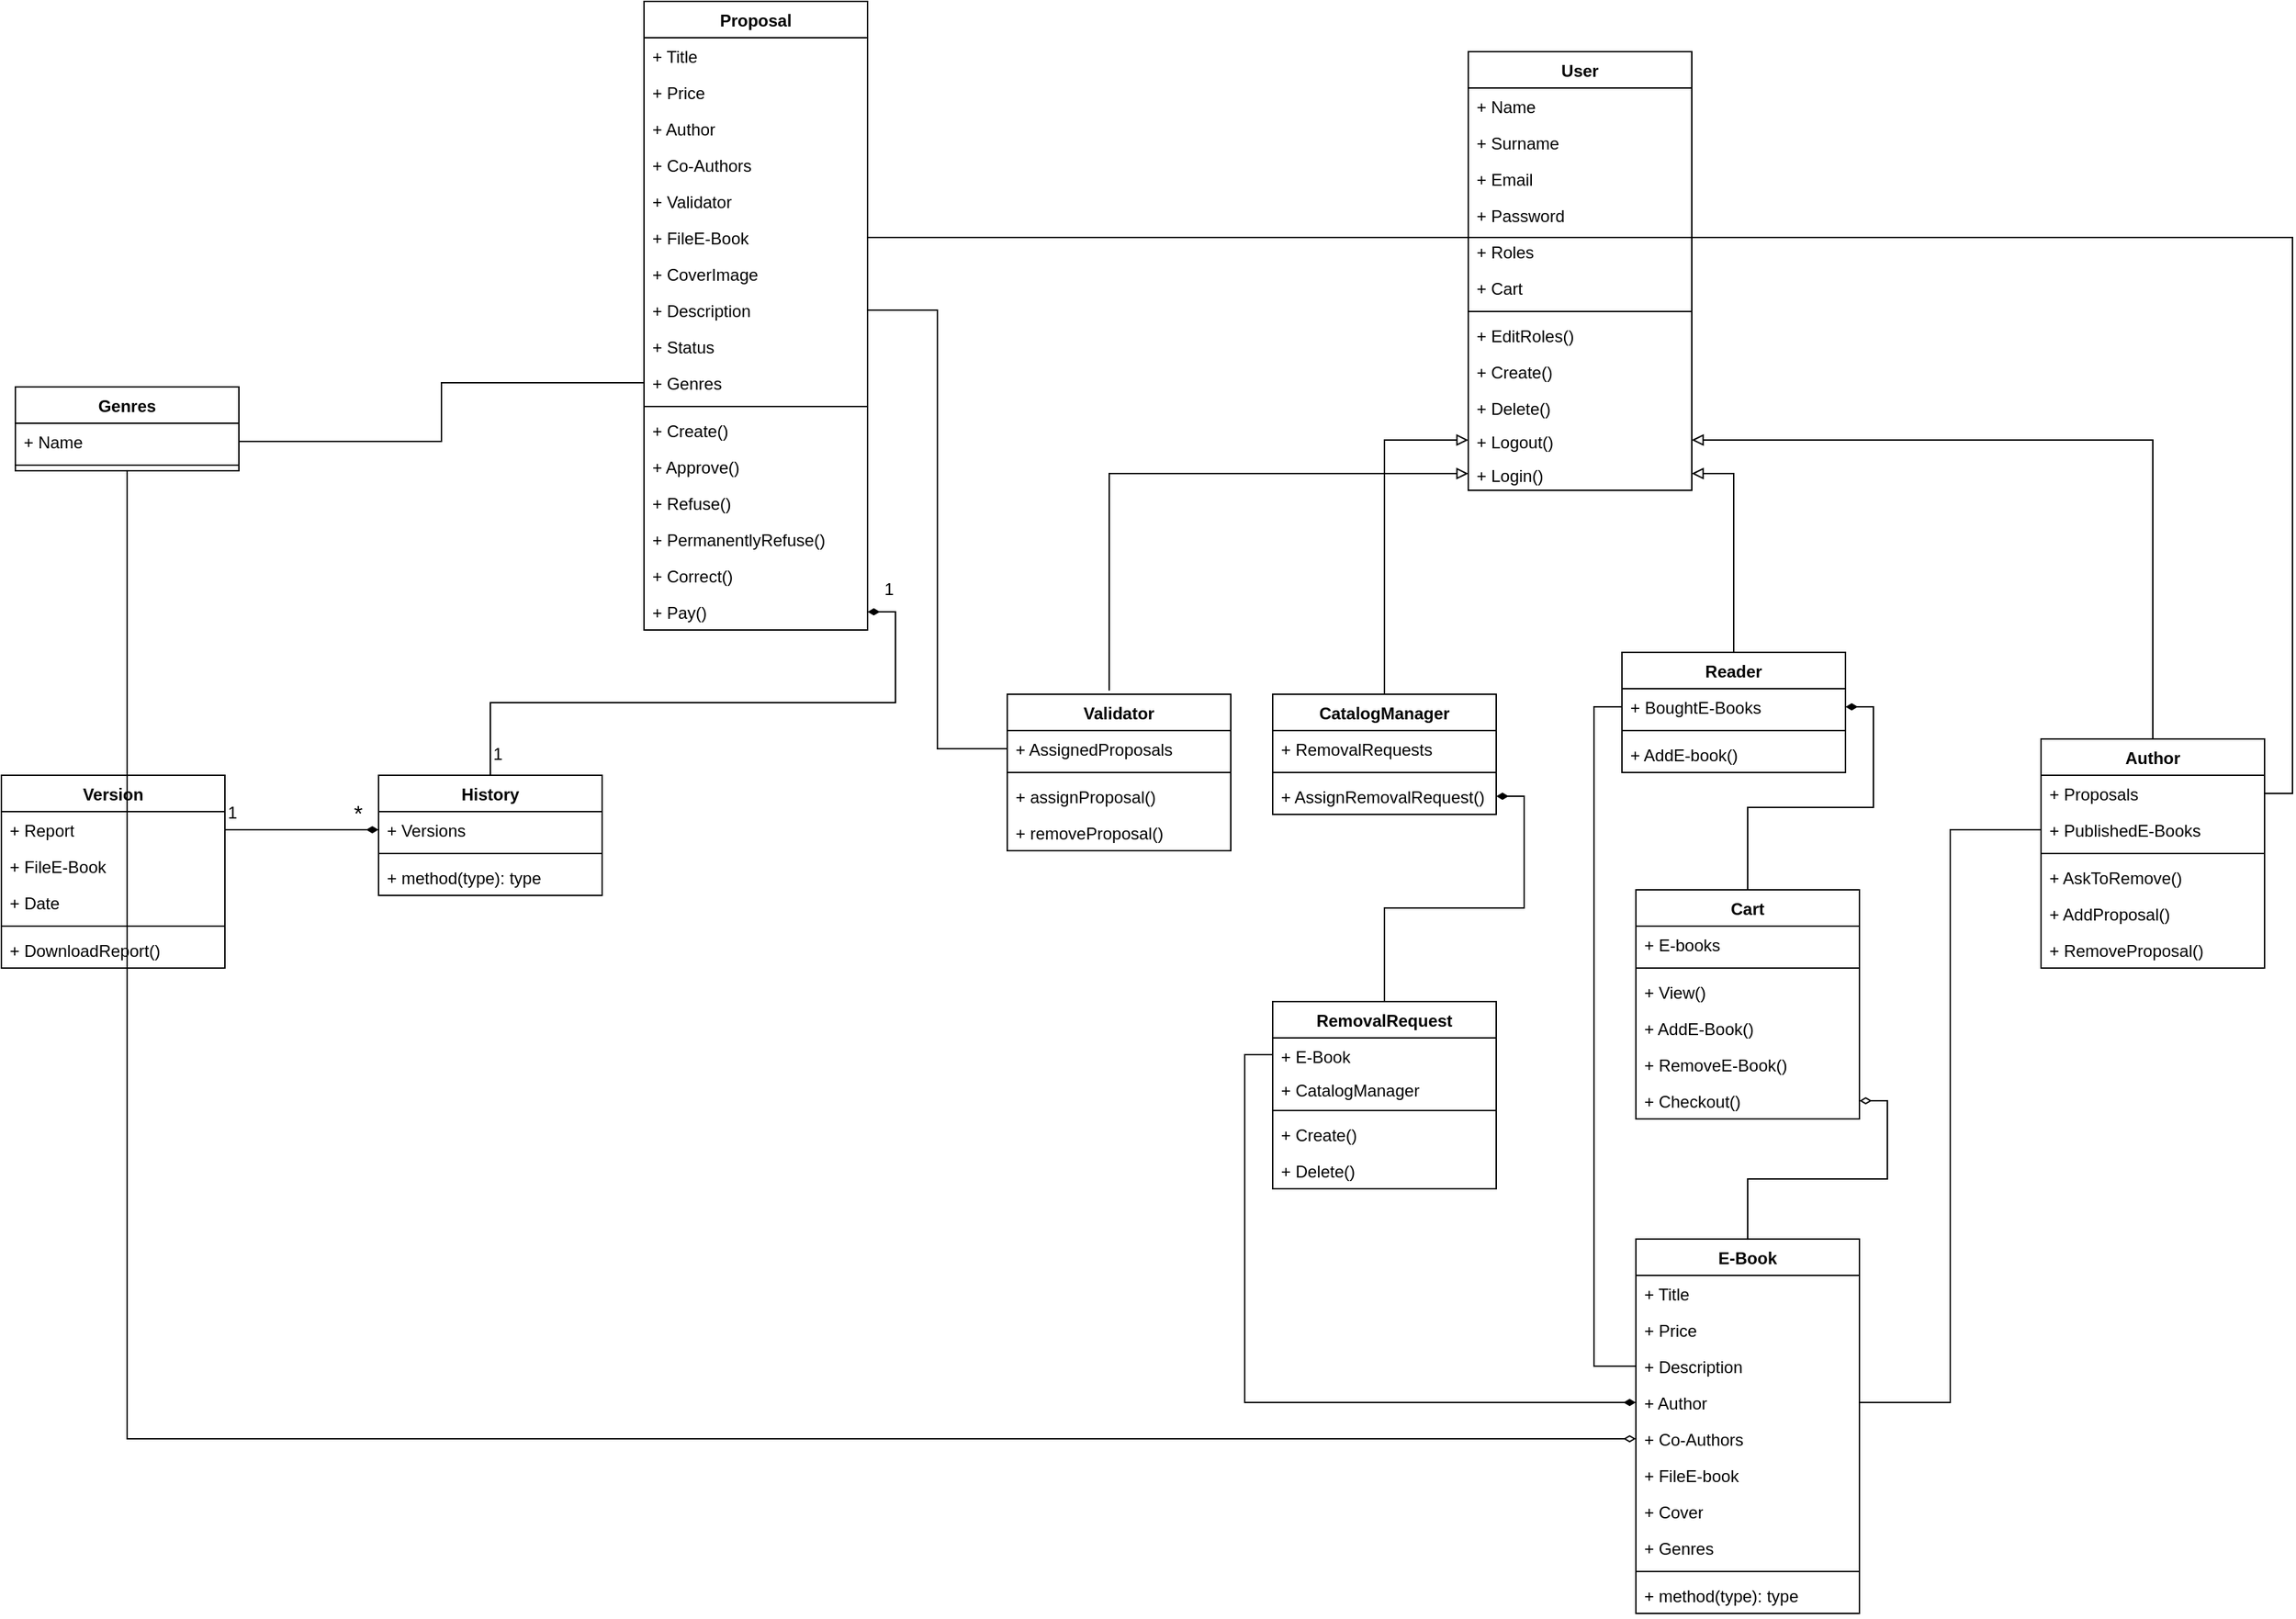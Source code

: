 <mxfile version="22.1.0" type="github">
  <diagram name="Pagina-1" id="tc0wwTlY4nhGHk7TkEr6">
    <mxGraphModel dx="952" dy="540" grid="1" gridSize="10" guides="1" tooltips="1" connect="1" arrows="1" fold="1" page="1" pageScale="1" pageWidth="1169" pageHeight="827" math="0" shadow="0">
      <root>
        <mxCell id="0" />
        <mxCell id="1" parent="0" />
        <mxCell id="xeY-eqtYK9E2rpDjrGqD-1" value="Proposal" style="swimlane;fontStyle=1;align=center;verticalAlign=top;childLayout=stackLayout;horizontal=1;startSize=26;horizontalStack=0;resizeParent=1;resizeParentMax=0;resizeLast=0;collapsible=1;marginBottom=0;whiteSpace=wrap;html=1;" parent="1" vertex="1">
          <mxGeometry x="500" y="44" width="160" height="450" as="geometry" />
        </mxCell>
        <mxCell id="xeY-eqtYK9E2rpDjrGqD-2" value="+ Title" style="text;strokeColor=none;fillColor=none;align=left;verticalAlign=top;spacingLeft=4;spacingRight=4;overflow=hidden;rotatable=0;points=[[0,0.5],[1,0.5]];portConstraint=eastwest;whiteSpace=wrap;html=1;" parent="xeY-eqtYK9E2rpDjrGqD-1" vertex="1">
          <mxGeometry y="26" width="160" height="26" as="geometry" />
        </mxCell>
        <mxCell id="xeY-eqtYK9E2rpDjrGqD-104" value="+ Price" style="text;strokeColor=none;fillColor=none;align=left;verticalAlign=top;spacingLeft=4;spacingRight=4;overflow=hidden;rotatable=0;points=[[0,0.5],[1,0.5]];portConstraint=eastwest;whiteSpace=wrap;html=1;" parent="xeY-eqtYK9E2rpDjrGqD-1" vertex="1">
          <mxGeometry y="52" width="160" height="26" as="geometry" />
        </mxCell>
        <mxCell id="xeY-eqtYK9E2rpDjrGqD-106" value="+ Author" style="text;strokeColor=none;fillColor=none;align=left;verticalAlign=top;spacingLeft=4;spacingRight=4;overflow=hidden;rotatable=0;points=[[0,0.5],[1,0.5]];portConstraint=eastwest;whiteSpace=wrap;html=1;" parent="xeY-eqtYK9E2rpDjrGqD-1" vertex="1">
          <mxGeometry y="78" width="160" height="26" as="geometry" />
        </mxCell>
        <mxCell id="xeY-eqtYK9E2rpDjrGqD-109" value="+ Co-Authors" style="text;strokeColor=none;fillColor=none;align=left;verticalAlign=top;spacingLeft=4;spacingRight=4;overflow=hidden;rotatable=0;points=[[0,0.5],[1,0.5]];portConstraint=eastwest;whiteSpace=wrap;html=1;" parent="xeY-eqtYK9E2rpDjrGqD-1" vertex="1">
          <mxGeometry y="104" width="160" height="26" as="geometry" />
        </mxCell>
        <mxCell id="xeY-eqtYK9E2rpDjrGqD-103" value="+ Validator" style="text;strokeColor=none;fillColor=none;align=left;verticalAlign=top;spacingLeft=4;spacingRight=4;overflow=hidden;rotatable=0;points=[[0,0.5],[1,0.5]];portConstraint=eastwest;whiteSpace=wrap;html=1;" parent="xeY-eqtYK9E2rpDjrGqD-1" vertex="1">
          <mxGeometry y="130" width="160" height="26" as="geometry" />
        </mxCell>
        <mxCell id="xeY-eqtYK9E2rpDjrGqD-108" value="+ FileE-Book" style="text;strokeColor=none;fillColor=none;align=left;verticalAlign=top;spacingLeft=4;spacingRight=4;overflow=hidden;rotatable=0;points=[[0,0.5],[1,0.5]];portConstraint=eastwest;whiteSpace=wrap;html=1;" parent="xeY-eqtYK9E2rpDjrGqD-1" vertex="1">
          <mxGeometry y="156" width="160" height="26" as="geometry" />
        </mxCell>
        <mxCell id="xeY-eqtYK9E2rpDjrGqD-110" value="+ CoverImage" style="text;strokeColor=none;fillColor=none;align=left;verticalAlign=top;spacingLeft=4;spacingRight=4;overflow=hidden;rotatable=0;points=[[0,0.5],[1,0.5]];portConstraint=eastwest;whiteSpace=wrap;html=1;" parent="xeY-eqtYK9E2rpDjrGqD-1" vertex="1">
          <mxGeometry y="182" width="160" height="26" as="geometry" />
        </mxCell>
        <mxCell id="xeY-eqtYK9E2rpDjrGqD-107" value="+ Description" style="text;strokeColor=none;fillColor=none;align=left;verticalAlign=top;spacingLeft=4;spacingRight=4;overflow=hidden;rotatable=0;points=[[0,0.5],[1,0.5]];portConstraint=eastwest;whiteSpace=wrap;html=1;" parent="xeY-eqtYK9E2rpDjrGqD-1" vertex="1">
          <mxGeometry y="208" width="160" height="26" as="geometry" />
        </mxCell>
        <mxCell id="xeY-eqtYK9E2rpDjrGqD-105" value="+ Status" style="text;strokeColor=none;fillColor=none;align=left;verticalAlign=top;spacingLeft=4;spacingRight=4;overflow=hidden;rotatable=0;points=[[0,0.5],[1,0.5]];portConstraint=eastwest;whiteSpace=wrap;html=1;" parent="xeY-eqtYK9E2rpDjrGqD-1" vertex="1">
          <mxGeometry y="234" width="160" height="26" as="geometry" />
        </mxCell>
        <mxCell id="xeY-eqtYK9E2rpDjrGqD-102" value="+ Genres" style="text;strokeColor=none;fillColor=none;align=left;verticalAlign=top;spacingLeft=4;spacingRight=4;overflow=hidden;rotatable=0;points=[[0,0.5],[1,0.5]];portConstraint=eastwest;whiteSpace=wrap;html=1;" parent="xeY-eqtYK9E2rpDjrGqD-1" vertex="1">
          <mxGeometry y="260" width="160" height="26" as="geometry" />
        </mxCell>
        <mxCell id="xeY-eqtYK9E2rpDjrGqD-3" value="" style="line;strokeWidth=1;fillColor=none;align=left;verticalAlign=middle;spacingTop=-1;spacingLeft=3;spacingRight=3;rotatable=0;labelPosition=right;points=[];portConstraint=eastwest;strokeColor=inherit;" parent="xeY-eqtYK9E2rpDjrGqD-1" vertex="1">
          <mxGeometry y="286" width="160" height="8" as="geometry" />
        </mxCell>
        <mxCell id="xeY-eqtYK9E2rpDjrGqD-111" value="+ Create()" style="text;strokeColor=none;fillColor=none;align=left;verticalAlign=top;spacingLeft=4;spacingRight=4;overflow=hidden;rotatable=0;points=[[0,0.5],[1,0.5]];portConstraint=eastwest;whiteSpace=wrap;html=1;" parent="xeY-eqtYK9E2rpDjrGqD-1" vertex="1">
          <mxGeometry y="294" width="160" height="26" as="geometry" />
        </mxCell>
        <mxCell id="xeY-eqtYK9E2rpDjrGqD-113" value="+ Approve()" style="text;strokeColor=none;fillColor=none;align=left;verticalAlign=top;spacingLeft=4;spacingRight=4;overflow=hidden;rotatable=0;points=[[0,0.5],[1,0.5]];portConstraint=eastwest;whiteSpace=wrap;html=1;" parent="xeY-eqtYK9E2rpDjrGqD-1" vertex="1">
          <mxGeometry y="320" width="160" height="26" as="geometry" />
        </mxCell>
        <mxCell id="xeY-eqtYK9E2rpDjrGqD-114" value="+ Refuse()" style="text;strokeColor=none;fillColor=none;align=left;verticalAlign=top;spacingLeft=4;spacingRight=4;overflow=hidden;rotatable=0;points=[[0,0.5],[1,0.5]];portConstraint=eastwest;whiteSpace=wrap;html=1;" parent="xeY-eqtYK9E2rpDjrGqD-1" vertex="1">
          <mxGeometry y="346" width="160" height="26" as="geometry" />
        </mxCell>
        <mxCell id="xeY-eqtYK9E2rpDjrGqD-118" value="+ PermanentlyRefuse()" style="text;strokeColor=none;fillColor=none;align=left;verticalAlign=top;spacingLeft=4;spacingRight=4;overflow=hidden;rotatable=0;points=[[0,0.5],[1,0.5]];portConstraint=eastwest;whiteSpace=wrap;html=1;" parent="xeY-eqtYK9E2rpDjrGqD-1" vertex="1">
          <mxGeometry y="372" width="160" height="26" as="geometry" />
        </mxCell>
        <mxCell id="xeY-eqtYK9E2rpDjrGqD-117" value="+ Correct()" style="text;strokeColor=none;fillColor=none;align=left;verticalAlign=top;spacingLeft=4;spacingRight=4;overflow=hidden;rotatable=0;points=[[0,0.5],[1,0.5]];portConstraint=eastwest;whiteSpace=wrap;html=1;" parent="xeY-eqtYK9E2rpDjrGqD-1" vertex="1">
          <mxGeometry y="398" width="160" height="26" as="geometry" />
        </mxCell>
        <mxCell id="xeY-eqtYK9E2rpDjrGqD-116" value="+ Pay()" style="text;strokeColor=none;fillColor=none;align=left;verticalAlign=top;spacingLeft=4;spacingRight=4;overflow=hidden;rotatable=0;points=[[0,0.5],[1,0.5]];portConstraint=eastwest;whiteSpace=wrap;html=1;" parent="xeY-eqtYK9E2rpDjrGqD-1" vertex="1">
          <mxGeometry y="424" width="160" height="26" as="geometry" />
        </mxCell>
        <mxCell id="xeY-eqtYK9E2rpDjrGqD-5" value="History" style="swimlane;fontStyle=1;align=center;verticalAlign=top;childLayout=stackLayout;horizontal=1;startSize=26;horizontalStack=0;resizeParent=1;resizeParentMax=0;resizeLast=0;collapsible=1;marginBottom=0;whiteSpace=wrap;html=1;" parent="1" vertex="1">
          <mxGeometry x="310" y="598" width="160" height="86" as="geometry" />
        </mxCell>
        <mxCell id="xeY-eqtYK9E2rpDjrGqD-6" value="+ Versions" style="text;strokeColor=none;fillColor=none;align=left;verticalAlign=top;spacingLeft=4;spacingRight=4;overflow=hidden;rotatable=0;points=[[0,0.5],[1,0.5]];portConstraint=eastwest;whiteSpace=wrap;html=1;" parent="xeY-eqtYK9E2rpDjrGqD-5" vertex="1">
          <mxGeometry y="26" width="160" height="26" as="geometry" />
        </mxCell>
        <mxCell id="xeY-eqtYK9E2rpDjrGqD-7" value="" style="line;strokeWidth=1;fillColor=none;align=left;verticalAlign=middle;spacingTop=-1;spacingLeft=3;spacingRight=3;rotatable=0;labelPosition=right;points=[];portConstraint=eastwest;strokeColor=inherit;" parent="xeY-eqtYK9E2rpDjrGqD-5" vertex="1">
          <mxGeometry y="52" width="160" height="8" as="geometry" />
        </mxCell>
        <mxCell id="xeY-eqtYK9E2rpDjrGqD-8" value="+ method(type): type" style="text;strokeColor=none;fillColor=none;align=left;verticalAlign=top;spacingLeft=4;spacingRight=4;overflow=hidden;rotatable=0;points=[[0,0.5],[1,0.5]];portConstraint=eastwest;whiteSpace=wrap;html=1;" parent="xeY-eqtYK9E2rpDjrGqD-5" vertex="1">
          <mxGeometry y="60" width="160" height="26" as="geometry" />
        </mxCell>
        <mxCell id="xeY-eqtYK9E2rpDjrGqD-17" value="Cart" style="swimlane;fontStyle=1;align=center;verticalAlign=top;childLayout=stackLayout;horizontal=1;startSize=26;horizontalStack=0;resizeParent=1;resizeParentMax=0;resizeLast=0;collapsible=1;marginBottom=0;whiteSpace=wrap;html=1;" parent="1" vertex="1">
          <mxGeometry x="1210" y="680" width="160" height="164" as="geometry" />
        </mxCell>
        <mxCell id="xeY-eqtYK9E2rpDjrGqD-18" value="+ E-books" style="text;strokeColor=none;fillColor=none;align=left;verticalAlign=top;spacingLeft=4;spacingRight=4;overflow=hidden;rotatable=0;points=[[0,0.5],[1,0.5]];portConstraint=eastwest;whiteSpace=wrap;html=1;" parent="xeY-eqtYK9E2rpDjrGqD-17" vertex="1">
          <mxGeometry y="26" width="160" height="26" as="geometry" />
        </mxCell>
        <mxCell id="xeY-eqtYK9E2rpDjrGqD-19" value="" style="line;strokeWidth=1;fillColor=none;align=left;verticalAlign=middle;spacingTop=-1;spacingLeft=3;spacingRight=3;rotatable=0;labelPosition=right;points=[];portConstraint=eastwest;strokeColor=inherit;" parent="xeY-eqtYK9E2rpDjrGqD-17" vertex="1">
          <mxGeometry y="52" width="160" height="8" as="geometry" />
        </mxCell>
        <mxCell id="xeY-eqtYK9E2rpDjrGqD-82" value="+ View()" style="text;strokeColor=none;fillColor=none;align=left;verticalAlign=top;spacingLeft=4;spacingRight=4;overflow=hidden;rotatable=0;points=[[0,0.5],[1,0.5]];portConstraint=eastwest;whiteSpace=wrap;html=1;" parent="xeY-eqtYK9E2rpDjrGqD-17" vertex="1">
          <mxGeometry y="60" width="160" height="26" as="geometry" />
        </mxCell>
        <mxCell id="xeY-eqtYK9E2rpDjrGqD-81" value="+ AddE-Book()" style="text;strokeColor=none;fillColor=none;align=left;verticalAlign=top;spacingLeft=4;spacingRight=4;overflow=hidden;rotatable=0;points=[[0,0.5],[1,0.5]];portConstraint=eastwest;whiteSpace=wrap;html=1;" parent="xeY-eqtYK9E2rpDjrGqD-17" vertex="1">
          <mxGeometry y="86" width="160" height="26" as="geometry" />
        </mxCell>
        <mxCell id="xeY-eqtYK9E2rpDjrGqD-83" value="+ RemoveE-Book()" style="text;strokeColor=none;fillColor=none;align=left;verticalAlign=top;spacingLeft=4;spacingRight=4;overflow=hidden;rotatable=0;points=[[0,0.5],[1,0.5]];portConstraint=eastwest;whiteSpace=wrap;html=1;" parent="xeY-eqtYK9E2rpDjrGqD-17" vertex="1">
          <mxGeometry y="112" width="160" height="26" as="geometry" />
        </mxCell>
        <mxCell id="xeY-eqtYK9E2rpDjrGqD-20" value="+ Checkout()" style="text;strokeColor=none;fillColor=none;align=left;verticalAlign=top;spacingLeft=4;spacingRight=4;overflow=hidden;rotatable=0;points=[[0,0.5],[1,0.5]];portConstraint=eastwest;whiteSpace=wrap;html=1;" parent="xeY-eqtYK9E2rpDjrGqD-17" vertex="1">
          <mxGeometry y="138" width="160" height="26" as="geometry" />
        </mxCell>
        <mxCell id="xeY-eqtYK9E2rpDjrGqD-21" value="E-Book" style="swimlane;fontStyle=1;align=center;verticalAlign=top;childLayout=stackLayout;horizontal=1;startSize=26;horizontalStack=0;resizeParent=1;resizeParentMax=0;resizeLast=0;collapsible=1;marginBottom=0;whiteSpace=wrap;html=1;" parent="1" vertex="1">
          <mxGeometry x="1210" y="930" width="160" height="268" as="geometry" />
        </mxCell>
        <mxCell id="xeY-eqtYK9E2rpDjrGqD-22" value="+ Title" style="text;strokeColor=none;fillColor=none;align=left;verticalAlign=top;spacingLeft=4;spacingRight=4;overflow=hidden;rotatable=0;points=[[0,0.5],[1,0.5]];portConstraint=eastwest;whiteSpace=wrap;html=1;" parent="xeY-eqtYK9E2rpDjrGqD-21" vertex="1">
          <mxGeometry y="26" width="160" height="26" as="geometry" />
        </mxCell>
        <mxCell id="xeY-eqtYK9E2rpDjrGqD-23" value="+ Price" style="text;strokeColor=none;fillColor=none;align=left;verticalAlign=top;spacingLeft=4;spacingRight=4;overflow=hidden;rotatable=0;points=[[0,0.5],[1,0.5]];portConstraint=eastwest;whiteSpace=wrap;html=1;" parent="xeY-eqtYK9E2rpDjrGqD-21" vertex="1">
          <mxGeometry y="52" width="160" height="26" as="geometry" />
        </mxCell>
        <mxCell id="xeY-eqtYK9E2rpDjrGqD-24" value="+ Description" style="text;strokeColor=none;fillColor=none;align=left;verticalAlign=top;spacingLeft=4;spacingRight=4;overflow=hidden;rotatable=0;points=[[0,0.5],[1,0.5]];portConstraint=eastwest;whiteSpace=wrap;html=1;" parent="xeY-eqtYK9E2rpDjrGqD-21" vertex="1">
          <mxGeometry y="78" width="160" height="26" as="geometry" />
        </mxCell>
        <mxCell id="xeY-eqtYK9E2rpDjrGqD-25" value="+ Author" style="text;strokeColor=none;fillColor=none;align=left;verticalAlign=top;spacingLeft=4;spacingRight=4;overflow=hidden;rotatable=0;points=[[0,0.5],[1,0.5]];portConstraint=eastwest;whiteSpace=wrap;html=1;" parent="xeY-eqtYK9E2rpDjrGqD-21" vertex="1">
          <mxGeometry y="104" width="160" height="26" as="geometry" />
        </mxCell>
        <mxCell id="xeY-eqtYK9E2rpDjrGqD-26" value="+ Co-Authors" style="text;strokeColor=none;fillColor=none;align=left;verticalAlign=top;spacingLeft=4;spacingRight=4;overflow=hidden;rotatable=0;points=[[0,0.5],[1,0.5]];portConstraint=eastwest;whiteSpace=wrap;html=1;" parent="xeY-eqtYK9E2rpDjrGqD-21" vertex="1">
          <mxGeometry y="130" width="160" height="26" as="geometry" />
        </mxCell>
        <mxCell id="xeY-eqtYK9E2rpDjrGqD-27" value="+ FileE-book" style="text;strokeColor=none;fillColor=none;align=left;verticalAlign=top;spacingLeft=4;spacingRight=4;overflow=hidden;rotatable=0;points=[[0,0.5],[1,0.5]];portConstraint=eastwest;whiteSpace=wrap;html=1;" parent="xeY-eqtYK9E2rpDjrGqD-21" vertex="1">
          <mxGeometry y="156" width="160" height="26" as="geometry" />
        </mxCell>
        <mxCell id="xeY-eqtYK9E2rpDjrGqD-28" value="+ Cover" style="text;strokeColor=none;fillColor=none;align=left;verticalAlign=top;spacingLeft=4;spacingRight=4;overflow=hidden;rotatable=0;points=[[0,0.5],[1,0.5]];portConstraint=eastwest;whiteSpace=wrap;html=1;" parent="xeY-eqtYK9E2rpDjrGqD-21" vertex="1">
          <mxGeometry y="182" width="160" height="26" as="geometry" />
        </mxCell>
        <mxCell id="xeY-eqtYK9E2rpDjrGqD-29" value="+ Genres" style="text;strokeColor=none;fillColor=none;align=left;verticalAlign=top;spacingLeft=4;spacingRight=4;overflow=hidden;rotatable=0;points=[[0,0.5],[1,0.5]];portConstraint=eastwest;whiteSpace=wrap;html=1;" parent="xeY-eqtYK9E2rpDjrGqD-21" vertex="1">
          <mxGeometry y="208" width="160" height="26" as="geometry" />
        </mxCell>
        <mxCell id="xeY-eqtYK9E2rpDjrGqD-30" value="" style="line;strokeWidth=1;fillColor=none;align=left;verticalAlign=middle;spacingTop=-1;spacingLeft=3;spacingRight=3;rotatable=0;labelPosition=right;points=[];portConstraint=eastwest;strokeColor=inherit;" parent="xeY-eqtYK9E2rpDjrGqD-21" vertex="1">
          <mxGeometry y="234" width="160" height="8" as="geometry" />
        </mxCell>
        <mxCell id="xeY-eqtYK9E2rpDjrGqD-31" value="+ method(type): type" style="text;strokeColor=none;fillColor=none;align=left;verticalAlign=top;spacingLeft=4;spacingRight=4;overflow=hidden;rotatable=0;points=[[0,0.5],[1,0.5]];portConstraint=eastwest;whiteSpace=wrap;html=1;" parent="xeY-eqtYK9E2rpDjrGqD-21" vertex="1">
          <mxGeometry y="242" width="160" height="26" as="geometry" />
        </mxCell>
        <mxCell id="xeY-eqtYK9E2rpDjrGqD-32" value="RemovalRequest" style="swimlane;fontStyle=1;align=center;verticalAlign=top;childLayout=stackLayout;horizontal=1;startSize=26;horizontalStack=0;resizeParent=1;resizeParentMax=0;resizeLast=0;collapsible=1;marginBottom=0;whiteSpace=wrap;html=1;" parent="1" vertex="1">
          <mxGeometry x="950" y="760" width="160" height="134" as="geometry">
            <mxRectangle x="290" y="860" width="140" height="30" as="alternateBounds" />
          </mxGeometry>
        </mxCell>
        <mxCell id="xeY-eqtYK9E2rpDjrGqD-33" value="+ E-Book" style="text;strokeColor=none;fillColor=none;align=left;verticalAlign=top;spacingLeft=4;spacingRight=4;overflow=hidden;rotatable=0;points=[[0,0.5],[1,0.5]];portConstraint=eastwest;whiteSpace=wrap;html=1;" parent="xeY-eqtYK9E2rpDjrGqD-32" vertex="1">
          <mxGeometry y="26" width="160" height="24" as="geometry" />
        </mxCell>
        <mxCell id="xeY-eqtYK9E2rpDjrGqD-34" value="+ CatalogManager" style="text;strokeColor=none;fillColor=none;align=left;verticalAlign=top;spacingLeft=4;spacingRight=4;overflow=hidden;rotatable=0;points=[[0,0.5],[1,0.5]];portConstraint=eastwest;whiteSpace=wrap;html=1;" parent="xeY-eqtYK9E2rpDjrGqD-32" vertex="1">
          <mxGeometry y="50" width="160" height="24" as="geometry" />
        </mxCell>
        <mxCell id="xeY-eqtYK9E2rpDjrGqD-35" value="" style="line;strokeWidth=1;fillColor=none;align=left;verticalAlign=middle;spacingTop=-1;spacingLeft=3;spacingRight=3;rotatable=0;labelPosition=right;points=[];portConstraint=eastwest;strokeColor=inherit;" parent="xeY-eqtYK9E2rpDjrGqD-32" vertex="1">
          <mxGeometry y="74" width="160" height="8" as="geometry" />
        </mxCell>
        <mxCell id="xeY-eqtYK9E2rpDjrGqD-36" value="+ Create()" style="text;strokeColor=none;fillColor=none;align=left;verticalAlign=top;spacingLeft=4;spacingRight=4;overflow=hidden;rotatable=0;points=[[0,0.5],[1,0.5]];portConstraint=eastwest;whiteSpace=wrap;html=1;" parent="xeY-eqtYK9E2rpDjrGqD-32" vertex="1">
          <mxGeometry y="82" width="160" height="26" as="geometry" />
        </mxCell>
        <mxCell id="xeY-eqtYK9E2rpDjrGqD-37" value="+ Delete()" style="text;strokeColor=none;fillColor=none;align=left;verticalAlign=top;spacingLeft=4;spacingRight=4;overflow=hidden;rotatable=0;points=[[0,0.5],[1,0.5]];portConstraint=eastwest;whiteSpace=wrap;html=1;" parent="xeY-eqtYK9E2rpDjrGqD-32" vertex="1">
          <mxGeometry y="108" width="160" height="26" as="geometry" />
        </mxCell>
        <mxCell id="xeY-eqtYK9E2rpDjrGqD-38" value="Genres" style="swimlane;fontStyle=1;align=center;verticalAlign=top;childLayout=stackLayout;horizontal=1;startSize=26;horizontalStack=0;resizeParent=1;resizeParentMax=0;resizeLast=0;collapsible=1;marginBottom=0;whiteSpace=wrap;html=1;" parent="1" vertex="1">
          <mxGeometry x="50" y="320" width="160" height="60" as="geometry" />
        </mxCell>
        <mxCell id="xeY-eqtYK9E2rpDjrGqD-39" value="+ Name" style="text;strokeColor=none;fillColor=none;align=left;verticalAlign=top;spacingLeft=4;spacingRight=4;overflow=hidden;rotatable=0;points=[[0,0.5],[1,0.5]];portConstraint=eastwest;whiteSpace=wrap;html=1;" parent="xeY-eqtYK9E2rpDjrGqD-38" vertex="1">
          <mxGeometry y="26" width="160" height="26" as="geometry" />
        </mxCell>
        <mxCell id="xeY-eqtYK9E2rpDjrGqD-40" value="" style="line;strokeWidth=1;fillColor=none;align=left;verticalAlign=middle;spacingTop=-1;spacingLeft=3;spacingRight=3;rotatable=0;labelPosition=right;points=[];portConstraint=eastwest;strokeColor=inherit;" parent="xeY-eqtYK9E2rpDjrGqD-38" vertex="1">
          <mxGeometry y="52" width="160" height="8" as="geometry" />
        </mxCell>
        <mxCell id="xeY-eqtYK9E2rpDjrGqD-95" value="Version" style="swimlane;fontStyle=1;align=center;verticalAlign=top;childLayout=stackLayout;horizontal=1;startSize=26;horizontalStack=0;resizeParent=1;resizeParentMax=0;resizeLast=0;collapsible=1;marginBottom=0;whiteSpace=wrap;html=1;" parent="1" vertex="1">
          <mxGeometry x="40" y="598" width="160" height="138" as="geometry" />
        </mxCell>
        <mxCell id="xeY-eqtYK9E2rpDjrGqD-100" value="+ Report" style="text;strokeColor=none;fillColor=none;align=left;verticalAlign=top;spacingLeft=4;spacingRight=4;overflow=hidden;rotatable=0;points=[[0,0.5],[1,0.5]];portConstraint=eastwest;whiteSpace=wrap;html=1;" parent="xeY-eqtYK9E2rpDjrGqD-95" vertex="1">
          <mxGeometry y="26" width="160" height="26" as="geometry" />
        </mxCell>
        <mxCell id="xeY-eqtYK9E2rpDjrGqD-99" value="+ FileE-Book" style="text;strokeColor=none;fillColor=none;align=left;verticalAlign=top;spacingLeft=4;spacingRight=4;overflow=hidden;rotatable=0;points=[[0,0.5],[1,0.5]];portConstraint=eastwest;whiteSpace=wrap;html=1;" parent="xeY-eqtYK9E2rpDjrGqD-95" vertex="1">
          <mxGeometry y="52" width="160" height="26" as="geometry" />
        </mxCell>
        <mxCell id="xeY-eqtYK9E2rpDjrGqD-96" value="+ Date" style="text;strokeColor=none;fillColor=none;align=left;verticalAlign=top;spacingLeft=4;spacingRight=4;overflow=hidden;rotatable=0;points=[[0,0.5],[1,0.5]];portConstraint=eastwest;whiteSpace=wrap;html=1;" parent="xeY-eqtYK9E2rpDjrGqD-95" vertex="1">
          <mxGeometry y="78" width="160" height="26" as="geometry" />
        </mxCell>
        <mxCell id="xeY-eqtYK9E2rpDjrGqD-97" value="" style="line;strokeWidth=1;fillColor=none;align=left;verticalAlign=middle;spacingTop=-1;spacingLeft=3;spacingRight=3;rotatable=0;labelPosition=right;points=[];portConstraint=eastwest;strokeColor=inherit;" parent="xeY-eqtYK9E2rpDjrGqD-95" vertex="1">
          <mxGeometry y="104" width="160" height="8" as="geometry" />
        </mxCell>
        <mxCell id="xeY-eqtYK9E2rpDjrGqD-98" value="+ DownloadReport()" style="text;strokeColor=none;fillColor=none;align=left;verticalAlign=top;spacingLeft=4;spacingRight=4;overflow=hidden;rotatable=0;points=[[0,0.5],[1,0.5]];portConstraint=eastwest;whiteSpace=wrap;html=1;" parent="xeY-eqtYK9E2rpDjrGqD-95" vertex="1">
          <mxGeometry y="112" width="160" height="26" as="geometry" />
        </mxCell>
        <mxCell id="xeY-eqtYK9E2rpDjrGqD-13" value="User" style="swimlane;fontStyle=1;align=center;verticalAlign=top;childLayout=stackLayout;horizontal=1;startSize=26;horizontalStack=0;resizeParent=1;resizeParentMax=0;resizeLast=0;collapsible=1;marginBottom=0;whiteSpace=wrap;html=1;" parent="1" vertex="1">
          <mxGeometry x="1090" y="80" width="160" height="314" as="geometry" />
        </mxCell>
        <mxCell id="xeY-eqtYK9E2rpDjrGqD-84" value="+ Name" style="text;strokeColor=none;fillColor=none;align=left;verticalAlign=top;spacingLeft=4;spacingRight=4;overflow=hidden;rotatable=0;points=[[0,0.5],[1,0.5]];portConstraint=eastwest;whiteSpace=wrap;html=1;" parent="xeY-eqtYK9E2rpDjrGqD-13" vertex="1">
          <mxGeometry y="26" width="160" height="26" as="geometry" />
        </mxCell>
        <mxCell id="xeY-eqtYK9E2rpDjrGqD-86" value="+ Surname" style="text;strokeColor=none;fillColor=none;align=left;verticalAlign=top;spacingLeft=4;spacingRight=4;overflow=hidden;rotatable=0;points=[[0,0.5],[1,0.5]];portConstraint=eastwest;whiteSpace=wrap;html=1;" parent="xeY-eqtYK9E2rpDjrGqD-13" vertex="1">
          <mxGeometry y="52" width="160" height="26" as="geometry" />
        </mxCell>
        <mxCell id="xeY-eqtYK9E2rpDjrGqD-88" value="+ Email" style="text;strokeColor=none;fillColor=none;align=left;verticalAlign=top;spacingLeft=4;spacingRight=4;overflow=hidden;rotatable=0;points=[[0,0.5],[1,0.5]];portConstraint=eastwest;whiteSpace=wrap;html=1;" parent="xeY-eqtYK9E2rpDjrGqD-13" vertex="1">
          <mxGeometry y="78" width="160" height="26" as="geometry" />
        </mxCell>
        <mxCell id="xeY-eqtYK9E2rpDjrGqD-85" value="+ Password" style="text;strokeColor=none;fillColor=none;align=left;verticalAlign=top;spacingLeft=4;spacingRight=4;overflow=hidden;rotatable=0;points=[[0,0.5],[1,0.5]];portConstraint=eastwest;whiteSpace=wrap;html=1;" parent="xeY-eqtYK9E2rpDjrGqD-13" vertex="1">
          <mxGeometry y="104" width="160" height="26" as="geometry" />
        </mxCell>
        <mxCell id="xeY-eqtYK9E2rpDjrGqD-87" value="+ Roles" style="text;strokeColor=none;fillColor=none;align=left;verticalAlign=top;spacingLeft=4;spacingRight=4;overflow=hidden;rotatable=0;points=[[0,0.5],[1,0.5]];portConstraint=eastwest;whiteSpace=wrap;html=1;" parent="xeY-eqtYK9E2rpDjrGqD-13" vertex="1">
          <mxGeometry y="130" width="160" height="26" as="geometry" />
        </mxCell>
        <mxCell id="xeY-eqtYK9E2rpDjrGqD-14" value="+ Cart" style="text;strokeColor=none;fillColor=none;align=left;verticalAlign=top;spacingLeft=4;spacingRight=4;overflow=hidden;rotatable=0;points=[[0,0.5],[1,0.5]];portConstraint=eastwest;whiteSpace=wrap;html=1;" parent="xeY-eqtYK9E2rpDjrGqD-13" vertex="1">
          <mxGeometry y="156" width="160" height="26" as="geometry" />
        </mxCell>
        <mxCell id="xeY-eqtYK9E2rpDjrGqD-15" value="" style="line;strokeWidth=1;fillColor=none;align=left;verticalAlign=middle;spacingTop=-1;spacingLeft=3;spacingRight=3;rotatable=0;labelPosition=right;points=[];portConstraint=eastwest;strokeColor=inherit;" parent="xeY-eqtYK9E2rpDjrGqD-13" vertex="1">
          <mxGeometry y="182" width="160" height="8" as="geometry" />
        </mxCell>
        <mxCell id="xeY-eqtYK9E2rpDjrGqD-16" value="+ EditRoles()" style="text;strokeColor=none;fillColor=none;align=left;verticalAlign=top;spacingLeft=4;spacingRight=4;overflow=hidden;rotatable=0;points=[[0,0.5],[1,0.5]];portConstraint=eastwest;whiteSpace=wrap;html=1;" parent="xeY-eqtYK9E2rpDjrGqD-13" vertex="1">
          <mxGeometry y="190" width="160" height="26" as="geometry" />
        </mxCell>
        <mxCell id="xeY-eqtYK9E2rpDjrGqD-89" value="+ Create()" style="text;strokeColor=none;fillColor=none;align=left;verticalAlign=top;spacingLeft=4;spacingRight=4;overflow=hidden;rotatable=0;points=[[0,0.5],[1,0.5]];portConstraint=eastwest;whiteSpace=wrap;html=1;" parent="xeY-eqtYK9E2rpDjrGqD-13" vertex="1">
          <mxGeometry y="216" width="160" height="26" as="geometry" />
        </mxCell>
        <mxCell id="xeY-eqtYK9E2rpDjrGqD-119" value="+ Delete()" style="text;strokeColor=none;fillColor=none;align=left;verticalAlign=top;spacingLeft=4;spacingRight=4;overflow=hidden;rotatable=0;points=[[0,0.5],[1,0.5]];portConstraint=eastwest;whiteSpace=wrap;html=1;" parent="xeY-eqtYK9E2rpDjrGqD-13" vertex="1">
          <mxGeometry y="242" width="160" height="24" as="geometry" />
        </mxCell>
        <mxCell id="xeY-eqtYK9E2rpDjrGqD-120" value="+ Logout()" style="text;strokeColor=none;fillColor=none;align=left;verticalAlign=top;spacingLeft=4;spacingRight=4;overflow=hidden;rotatable=0;points=[[0,0.5],[1,0.5]];portConstraint=eastwest;whiteSpace=wrap;html=1;" parent="xeY-eqtYK9E2rpDjrGqD-13" vertex="1">
          <mxGeometry y="266" width="160" height="24" as="geometry" />
        </mxCell>
        <mxCell id="xeY-eqtYK9E2rpDjrGqD-90" value="+ Login()" style="text;strokeColor=none;fillColor=none;align=left;verticalAlign=top;spacingLeft=4;spacingRight=4;overflow=hidden;rotatable=0;points=[[0,0.5],[1,0.5]];portConstraint=eastwest;whiteSpace=wrap;html=1;" parent="xeY-eqtYK9E2rpDjrGqD-13" vertex="1">
          <mxGeometry y="290" width="160" height="24" as="geometry" />
        </mxCell>
        <mxCell id="xeY-eqtYK9E2rpDjrGqD-128" style="edgeStyle=orthogonalEdgeStyle;rounded=0;orthogonalLoop=1;jettySize=auto;html=1;exitX=1;exitY=0.5;exitDx=0;exitDy=0;entryX=0.5;entryY=0;entryDx=0;entryDy=0;endArrow=none;endFill=0;startArrow=diamondThin;startFill=1;" parent="1" source="xeY-eqtYK9E2rpDjrGqD-116" target="xeY-eqtYK9E2rpDjrGqD-5" edge="1">
          <mxGeometry relative="1" as="geometry" />
        </mxCell>
        <mxCell id="xeY-eqtYK9E2rpDjrGqD-131" style="edgeStyle=orthogonalEdgeStyle;rounded=0;orthogonalLoop=1;jettySize=auto;html=1;exitX=1;exitY=0.5;exitDx=0;exitDy=0;entryX=0.5;entryY=0;entryDx=0;entryDy=0;endArrow=none;endFill=0;startArrow=diamondThin;startFill=0;" parent="1" source="xeY-eqtYK9E2rpDjrGqD-20" target="xeY-eqtYK9E2rpDjrGqD-21" edge="1">
          <mxGeometry relative="1" as="geometry" />
        </mxCell>
        <mxCell id="xeY-eqtYK9E2rpDjrGqD-157" style="edgeStyle=orthogonalEdgeStyle;rounded=0;orthogonalLoop=1;jettySize=auto;html=1;exitX=0.5;exitY=0;exitDx=0;exitDy=0;entryX=1;entryY=0.5;entryDx=0;entryDy=0;endArrow=block;endFill=0;" parent="1" source="xeY-eqtYK9E2rpDjrGqD-169" target="xeY-eqtYK9E2rpDjrGqD-90" edge="1">
          <mxGeometry relative="1" as="geometry">
            <mxPoint x="1280" y="566" as="sourcePoint" />
          </mxGeometry>
        </mxCell>
        <mxCell id="xeY-eqtYK9E2rpDjrGqD-158" style="edgeStyle=orthogonalEdgeStyle;rounded=0;orthogonalLoop=1;jettySize=auto;html=1;exitX=0.5;exitY=0;exitDx=0;exitDy=0;entryX=1;entryY=0.5;entryDx=0;entryDy=0;endArrow=block;endFill=0;" parent="1" source="xeY-eqtYK9E2rpDjrGqD-174" target="xeY-eqtYK9E2rpDjrGqD-120" edge="1">
          <mxGeometry relative="1" as="geometry">
            <mxPoint x="1480" y="499" as="sourcePoint" />
          </mxGeometry>
        </mxCell>
        <mxCell id="xeY-eqtYK9E2rpDjrGqD-156" style="edgeStyle=orthogonalEdgeStyle;rounded=0;orthogonalLoop=1;jettySize=auto;html=1;exitX=0.456;exitY=-0.023;exitDx=0;exitDy=0;entryX=0;entryY=0.5;entryDx=0;entryDy=0;endArrow=block;endFill=0;exitPerimeter=0;" parent="1" source="xeY-eqtYK9E2rpDjrGqD-161" target="xeY-eqtYK9E2rpDjrGqD-90" edge="1">
          <mxGeometry relative="1" as="geometry">
            <mxPoint x="980" y="566" as="sourcePoint" />
          </mxGeometry>
        </mxCell>
        <mxCell id="xeY-eqtYK9E2rpDjrGqD-161" value="Validator" style="swimlane;fontStyle=1;align=center;verticalAlign=top;childLayout=stackLayout;horizontal=1;startSize=26;horizontalStack=0;resizeParent=1;resizeParentMax=0;resizeLast=0;collapsible=1;marginBottom=0;whiteSpace=wrap;html=1;" parent="1" vertex="1">
          <mxGeometry x="760" y="540" width="160" height="112" as="geometry" />
        </mxCell>
        <mxCell id="xeY-eqtYK9E2rpDjrGqD-162" value="+ AssignedProposals" style="text;strokeColor=none;fillColor=none;align=left;verticalAlign=top;spacingLeft=4;spacingRight=4;overflow=hidden;rotatable=0;points=[[0,0.5],[1,0.5]];portConstraint=eastwest;whiteSpace=wrap;html=1;" parent="xeY-eqtYK9E2rpDjrGqD-161" vertex="1">
          <mxGeometry y="26" width="160" height="26" as="geometry" />
        </mxCell>
        <mxCell id="xeY-eqtYK9E2rpDjrGqD-163" value="" style="line;strokeWidth=1;fillColor=none;align=left;verticalAlign=middle;spacingTop=-1;spacingLeft=3;spacingRight=3;rotatable=0;labelPosition=right;points=[];portConstraint=eastwest;strokeColor=inherit;" parent="xeY-eqtYK9E2rpDjrGqD-161" vertex="1">
          <mxGeometry y="52" width="160" height="8" as="geometry" />
        </mxCell>
        <mxCell id="xeY-eqtYK9E2rpDjrGqD-164" value="+ assignProposal()" style="text;strokeColor=none;fillColor=none;align=left;verticalAlign=top;spacingLeft=4;spacingRight=4;overflow=hidden;rotatable=0;points=[[0,0.5],[1,0.5]];portConstraint=eastwest;whiteSpace=wrap;html=1;" parent="xeY-eqtYK9E2rpDjrGqD-161" vertex="1">
          <mxGeometry y="60" width="160" height="26" as="geometry" />
        </mxCell>
        <mxCell id="xeY-eqtYK9E2rpDjrGqD-173" value="+ removeProposal()" style="text;strokeColor=none;fillColor=none;align=left;verticalAlign=top;spacingLeft=4;spacingRight=4;overflow=hidden;rotatable=0;points=[[0,0.5],[1,0.5]];portConstraint=eastwest;whiteSpace=wrap;html=1;" parent="xeY-eqtYK9E2rpDjrGqD-161" vertex="1">
          <mxGeometry y="86" width="160" height="26" as="geometry" />
        </mxCell>
        <mxCell id="xeY-eqtYK9E2rpDjrGqD-169" value="Reader" style="swimlane;fontStyle=1;align=center;verticalAlign=top;childLayout=stackLayout;horizontal=1;startSize=26;horizontalStack=0;resizeParent=1;resizeParentMax=0;resizeLast=0;collapsible=1;marginBottom=0;whiteSpace=wrap;html=1;" parent="1" vertex="1">
          <mxGeometry x="1200" y="510" width="160" height="86" as="geometry" />
        </mxCell>
        <mxCell id="xeY-eqtYK9E2rpDjrGqD-170" value="+ BoughtE-Books" style="text;strokeColor=none;fillColor=none;align=left;verticalAlign=top;spacingLeft=4;spacingRight=4;overflow=hidden;rotatable=0;points=[[0,0.5],[1,0.5]];portConstraint=eastwest;whiteSpace=wrap;html=1;" parent="xeY-eqtYK9E2rpDjrGqD-169" vertex="1">
          <mxGeometry y="26" width="160" height="26" as="geometry" />
        </mxCell>
        <mxCell id="xeY-eqtYK9E2rpDjrGqD-171" value="" style="line;strokeWidth=1;fillColor=none;align=left;verticalAlign=middle;spacingTop=-1;spacingLeft=3;spacingRight=3;rotatable=0;labelPosition=right;points=[];portConstraint=eastwest;strokeColor=inherit;" parent="xeY-eqtYK9E2rpDjrGqD-169" vertex="1">
          <mxGeometry y="52" width="160" height="8" as="geometry" />
        </mxCell>
        <mxCell id="xeY-eqtYK9E2rpDjrGqD-172" value="+ AddE-book()" style="text;strokeColor=none;fillColor=none;align=left;verticalAlign=top;spacingLeft=4;spacingRight=4;overflow=hidden;rotatable=0;points=[[0,0.5],[1,0.5]];portConstraint=eastwest;whiteSpace=wrap;html=1;" parent="xeY-eqtYK9E2rpDjrGqD-169" vertex="1">
          <mxGeometry y="60" width="160" height="26" as="geometry" />
        </mxCell>
        <mxCell id="xeY-eqtYK9E2rpDjrGqD-174" value="Author" style="swimlane;fontStyle=1;align=center;verticalAlign=top;childLayout=stackLayout;horizontal=1;startSize=26;horizontalStack=0;resizeParent=1;resizeParentMax=0;resizeLast=0;collapsible=1;marginBottom=0;whiteSpace=wrap;html=1;" parent="1" vertex="1">
          <mxGeometry x="1500" y="572" width="160" height="164" as="geometry" />
        </mxCell>
        <mxCell id="xeY-eqtYK9E2rpDjrGqD-175" value="+ Proposals" style="text;strokeColor=none;fillColor=none;align=left;verticalAlign=top;spacingLeft=4;spacingRight=4;overflow=hidden;rotatable=0;points=[[0,0.5],[1,0.5]];portConstraint=eastwest;whiteSpace=wrap;html=1;" parent="xeY-eqtYK9E2rpDjrGqD-174" vertex="1">
          <mxGeometry y="26" width="160" height="26" as="geometry" />
        </mxCell>
        <mxCell id="xeY-eqtYK9E2rpDjrGqD-186" value="+ PublishedE-Books" style="text;strokeColor=none;fillColor=none;align=left;verticalAlign=top;spacingLeft=4;spacingRight=4;overflow=hidden;rotatable=0;points=[[0,0.5],[1,0.5]];portConstraint=eastwest;whiteSpace=wrap;html=1;" parent="xeY-eqtYK9E2rpDjrGqD-174" vertex="1">
          <mxGeometry y="52" width="160" height="26" as="geometry" />
        </mxCell>
        <mxCell id="xeY-eqtYK9E2rpDjrGqD-176" value="" style="line;strokeWidth=1;fillColor=none;align=left;verticalAlign=middle;spacingTop=-1;spacingLeft=3;spacingRight=3;rotatable=0;labelPosition=right;points=[];portConstraint=eastwest;strokeColor=inherit;" parent="xeY-eqtYK9E2rpDjrGqD-174" vertex="1">
          <mxGeometry y="78" width="160" height="8" as="geometry" />
        </mxCell>
        <mxCell id="xeY-eqtYK9E2rpDjrGqD-177" value="+ AskToRemove()" style="text;strokeColor=none;fillColor=none;align=left;verticalAlign=top;spacingLeft=4;spacingRight=4;overflow=hidden;rotatable=0;points=[[0,0.5],[1,0.5]];portConstraint=eastwest;whiteSpace=wrap;html=1;" parent="xeY-eqtYK9E2rpDjrGqD-174" vertex="1">
          <mxGeometry y="86" width="160" height="26" as="geometry" />
        </mxCell>
        <mxCell id="xeY-eqtYK9E2rpDjrGqD-189" value="+ AddProposal()" style="text;strokeColor=none;fillColor=none;align=left;verticalAlign=top;spacingLeft=4;spacingRight=4;overflow=hidden;rotatable=0;points=[[0,0.5],[1,0.5]];portConstraint=eastwest;whiteSpace=wrap;html=1;" parent="xeY-eqtYK9E2rpDjrGqD-174" vertex="1">
          <mxGeometry y="112" width="160" height="26" as="geometry" />
        </mxCell>
        <mxCell id="xeY-eqtYK9E2rpDjrGqD-188" value="+ RemoveProposal()" style="text;strokeColor=none;fillColor=none;align=left;verticalAlign=top;spacingLeft=4;spacingRight=4;overflow=hidden;rotatable=0;points=[[0,0.5],[1,0.5]];portConstraint=eastwest;whiteSpace=wrap;html=1;" parent="xeY-eqtYK9E2rpDjrGqD-174" vertex="1">
          <mxGeometry y="138" width="160" height="26" as="geometry" />
        </mxCell>
        <mxCell id="xeY-eqtYK9E2rpDjrGqD-187" style="edgeStyle=orthogonalEdgeStyle;rounded=0;orthogonalLoop=1;jettySize=auto;html=1;exitX=0.5;exitY=0;exitDx=0;exitDy=0;entryX=0;entryY=0.5;entryDx=0;entryDy=0;endArrow=block;endFill=0;" parent="1" source="xeY-eqtYK9E2rpDjrGqD-182" target="xeY-eqtYK9E2rpDjrGqD-120" edge="1">
          <mxGeometry relative="1" as="geometry" />
        </mxCell>
        <mxCell id="xeY-eqtYK9E2rpDjrGqD-182" value="CatalogManager" style="swimlane;fontStyle=1;align=center;verticalAlign=top;childLayout=stackLayout;horizontal=1;startSize=26;horizontalStack=0;resizeParent=1;resizeParentMax=0;resizeLast=0;collapsible=1;marginBottom=0;whiteSpace=wrap;html=1;" parent="1" vertex="1">
          <mxGeometry x="950" y="540" width="160" height="86" as="geometry" />
        </mxCell>
        <mxCell id="xeY-eqtYK9E2rpDjrGqD-183" value="+ RemovalRequests" style="text;strokeColor=none;fillColor=none;align=left;verticalAlign=top;spacingLeft=4;spacingRight=4;overflow=hidden;rotatable=0;points=[[0,0.5],[1,0.5]];portConstraint=eastwest;whiteSpace=wrap;html=1;" parent="xeY-eqtYK9E2rpDjrGqD-182" vertex="1">
          <mxGeometry y="26" width="160" height="26" as="geometry" />
        </mxCell>
        <mxCell id="xeY-eqtYK9E2rpDjrGqD-184" value="" style="line;strokeWidth=1;fillColor=none;align=left;verticalAlign=middle;spacingTop=-1;spacingLeft=3;spacingRight=3;rotatable=0;labelPosition=right;points=[];portConstraint=eastwest;strokeColor=inherit;" parent="xeY-eqtYK9E2rpDjrGqD-182" vertex="1">
          <mxGeometry y="52" width="160" height="8" as="geometry" />
        </mxCell>
        <mxCell id="xeY-eqtYK9E2rpDjrGqD-185" value="+ AssignRemovalRequest()" style="text;strokeColor=none;fillColor=none;align=left;verticalAlign=top;spacingLeft=4;spacingRight=4;overflow=hidden;rotatable=0;points=[[0,0.5],[1,0.5]];portConstraint=eastwest;whiteSpace=wrap;html=1;" parent="xeY-eqtYK9E2rpDjrGqD-182" vertex="1">
          <mxGeometry y="60" width="160" height="26" as="geometry" />
        </mxCell>
        <mxCell id="xeY-eqtYK9E2rpDjrGqD-198" style="edgeStyle=orthogonalEdgeStyle;rounded=0;orthogonalLoop=1;jettySize=auto;html=1;exitX=0;exitY=0.5;exitDx=0;exitDy=0;entryX=0;entryY=0.5;entryDx=0;entryDy=0;endArrow=none;endFill=0;" parent="1" source="xeY-eqtYK9E2rpDjrGqD-170" target="xeY-eqtYK9E2rpDjrGqD-24" edge="1">
          <mxGeometry relative="1" as="geometry" />
        </mxCell>
        <mxCell id="xeY-eqtYK9E2rpDjrGqD-199" style="edgeStyle=orthogonalEdgeStyle;rounded=0;orthogonalLoop=1;jettySize=auto;html=1;exitX=1;exitY=0.5;exitDx=0;exitDy=0;entryX=0.5;entryY=0;entryDx=0;entryDy=0;endArrow=none;endFill=0;startArrow=diamondThin;startFill=1;" parent="1" source="xeY-eqtYK9E2rpDjrGqD-170" target="xeY-eqtYK9E2rpDjrGqD-17" edge="1">
          <mxGeometry relative="1" as="geometry" />
        </mxCell>
        <mxCell id="xeY-eqtYK9E2rpDjrGqD-200" style="edgeStyle=orthogonalEdgeStyle;rounded=0;orthogonalLoop=1;jettySize=auto;html=1;exitX=0;exitY=0.5;exitDx=0;exitDy=0;entryX=0.5;entryY=1;entryDx=0;entryDy=0;endArrow=none;endFill=0;startArrow=diamondThin;startFill=0;" parent="1" source="xeY-eqtYK9E2rpDjrGqD-26" target="xeY-eqtYK9E2rpDjrGqD-38" edge="1">
          <mxGeometry relative="1" as="geometry">
            <Array as="points">
              <mxPoint x="130" y="1073" />
            </Array>
          </mxGeometry>
        </mxCell>
        <mxCell id="xeY-eqtYK9E2rpDjrGqD-201" style="edgeStyle=orthogonalEdgeStyle;rounded=0;orthogonalLoop=1;jettySize=auto;html=1;exitX=0;exitY=0.5;exitDx=0;exitDy=0;entryX=0;entryY=0.5;entryDx=0;entryDy=0;endArrow=diamondThin;endFill=1;" parent="1" source="xeY-eqtYK9E2rpDjrGqD-33" target="xeY-eqtYK9E2rpDjrGqD-25" edge="1">
          <mxGeometry relative="1" as="geometry" />
        </mxCell>
        <mxCell id="xeY-eqtYK9E2rpDjrGqD-203" style="edgeStyle=orthogonalEdgeStyle;rounded=0;orthogonalLoop=1;jettySize=auto;html=1;exitX=0;exitY=0.5;exitDx=0;exitDy=0;entryX=1;entryY=0.5;entryDx=0;entryDy=0;endArrow=none;endFill=0;startArrow=diamondThin;startFill=1;" parent="1" source="xeY-eqtYK9E2rpDjrGqD-6" target="xeY-eqtYK9E2rpDjrGqD-100" edge="1">
          <mxGeometry relative="1" as="geometry" />
        </mxCell>
        <mxCell id="xeY-eqtYK9E2rpDjrGqD-204" style="edgeStyle=orthogonalEdgeStyle;rounded=0;orthogonalLoop=1;jettySize=auto;html=1;exitX=1;exitY=0.5;exitDx=0;exitDy=0;entryX=0.5;entryY=0;entryDx=0;entryDy=0;endArrow=none;endFill=0;startArrow=diamondThin;startFill=1;" parent="1" source="xeY-eqtYK9E2rpDjrGqD-185" target="xeY-eqtYK9E2rpDjrGqD-32" edge="1">
          <mxGeometry relative="1" as="geometry" />
        </mxCell>
        <mxCell id="xeY-eqtYK9E2rpDjrGqD-205" style="edgeStyle=orthogonalEdgeStyle;rounded=0;orthogonalLoop=1;jettySize=auto;html=1;exitX=1;exitY=0.5;exitDx=0;exitDy=0;entryX=1;entryY=0.5;entryDx=0;entryDy=0;endArrow=none;endFill=0;" parent="1" source="xeY-eqtYK9E2rpDjrGqD-175" target="xeY-eqtYK9E2rpDjrGqD-108" edge="1">
          <mxGeometry relative="1" as="geometry" />
        </mxCell>
        <mxCell id="xeY-eqtYK9E2rpDjrGqD-206" style="edgeStyle=orthogonalEdgeStyle;rounded=0;orthogonalLoop=1;jettySize=auto;html=1;exitX=0;exitY=0.5;exitDx=0;exitDy=0;entryX=1;entryY=0.5;entryDx=0;entryDy=0;endArrow=none;endFill=0;" parent="1" source="xeY-eqtYK9E2rpDjrGqD-186" target="xeY-eqtYK9E2rpDjrGqD-25" edge="1">
          <mxGeometry relative="1" as="geometry" />
        </mxCell>
        <mxCell id="xeY-eqtYK9E2rpDjrGqD-207" style="edgeStyle=orthogonalEdgeStyle;rounded=0;orthogonalLoop=1;jettySize=auto;html=1;exitX=0;exitY=0.5;exitDx=0;exitDy=0;entryX=1;entryY=0.5;entryDx=0;entryDy=0;endArrow=none;endFill=0;" parent="1" source="xeY-eqtYK9E2rpDjrGqD-162" target="xeY-eqtYK9E2rpDjrGqD-107" edge="1">
          <mxGeometry relative="1" as="geometry" />
        </mxCell>
        <mxCell id="Ub10SngNNfNWP0dVaUv6-1" style="edgeStyle=orthogonalEdgeStyle;rounded=0;orthogonalLoop=1;jettySize=auto;html=1;exitX=1;exitY=0.5;exitDx=0;exitDy=0;entryX=0;entryY=0.5;entryDx=0;entryDy=0;endArrow=none;endFill=0;" edge="1" parent="1" source="xeY-eqtYK9E2rpDjrGqD-39" target="xeY-eqtYK9E2rpDjrGqD-102">
          <mxGeometry relative="1" as="geometry" />
        </mxCell>
        <mxCell id="Ub10SngNNfNWP0dVaUv6-2" value="1" style="text;html=1;align=center;verticalAlign=middle;resizable=0;points=[];autosize=1;strokeColor=none;fillColor=none;" vertex="1" parent="1">
          <mxGeometry x="660" y="450" width="30" height="30" as="geometry" />
        </mxCell>
        <mxCell id="Ub10SngNNfNWP0dVaUv6-3" value="1" style="text;html=1;align=center;verticalAlign=middle;resizable=0;points=[];autosize=1;strokeColor=none;fillColor=none;" vertex="1" parent="1">
          <mxGeometry x="380" y="568" width="30" height="30" as="geometry" />
        </mxCell>
        <mxCell id="Ub10SngNNfNWP0dVaUv6-4" value="1" style="text;html=1;align=center;verticalAlign=middle;resizable=0;points=[];autosize=1;strokeColor=none;fillColor=none;" vertex="1" parent="1">
          <mxGeometry x="190" y="610" width="30" height="30" as="geometry" />
        </mxCell>
        <mxCell id="Ub10SngNNfNWP0dVaUv6-5" value="&lt;font style=&quot;font-size: 16px;&quot;&gt;*&lt;/font&gt;" style="text;html=1;align=center;verticalAlign=middle;resizable=0;points=[];autosize=1;strokeColor=none;fillColor=none;" vertex="1" parent="1">
          <mxGeometry x="280" y="610" width="30" height="30" as="geometry" />
        </mxCell>
      </root>
    </mxGraphModel>
  </diagram>
</mxfile>
